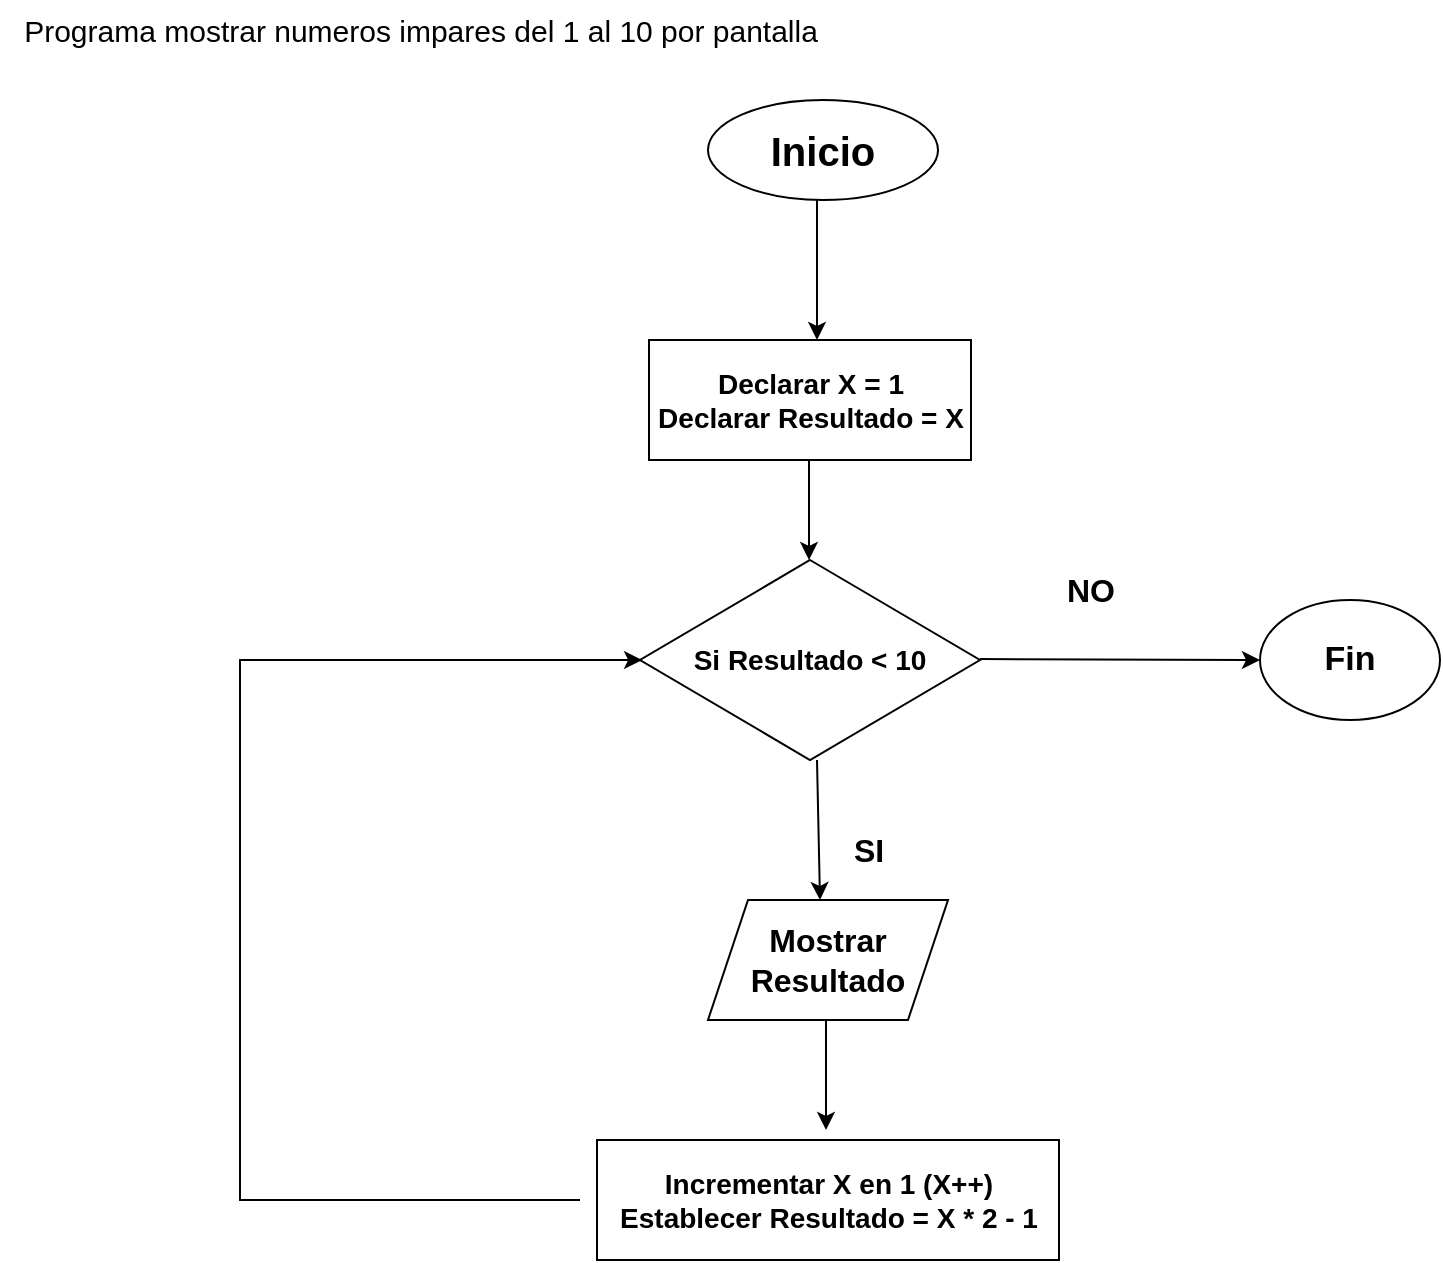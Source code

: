 <mxfile version="24.7.17">
  <diagram name="Página-1" id="NAXlRRQ9cC90wg30EzE7">
    <mxGraphModel dx="1434" dy="756" grid="1" gridSize="10" guides="1" tooltips="1" connect="1" arrows="1" fold="1" page="1" pageScale="1" pageWidth="827" pageHeight="1169" background="#ffffff" math="0" shadow="0">
      <root>
        <mxCell id="0" />
        <mxCell id="1" parent="0" />
        <mxCell id="gjcbundcsWc_VyG95JCe-1" value="&lt;b&gt;&lt;font style=&quot;font-size: 14px;&quot;&gt;Declarar X = 1&lt;br&gt;&lt;/font&gt;&lt;/b&gt;&lt;b style=&quot;font-size: 14px;&quot;&gt;Declarar Resultado = X&lt;/b&gt;&lt;b&gt;&lt;font style=&quot;font-size: 14px;&quot;&gt;&lt;br&gt;&lt;/font&gt;&lt;/b&gt;" style="rounded=0;whiteSpace=wrap;html=1;" vertex="1" parent="1">
          <mxGeometry x="324.5" y="170" width="161" height="60" as="geometry" />
        </mxCell>
        <mxCell id="gjcbundcsWc_VyG95JCe-2" value="&lt;font style=&quot;font-size: 20px;&quot;&gt;&lt;b&gt;Inicio&lt;/b&gt;&lt;/font&gt;" style="ellipse;whiteSpace=wrap;html=1;" vertex="1" parent="1">
          <mxGeometry x="354" y="50" width="115" height="50" as="geometry" />
        </mxCell>
        <mxCell id="gjcbundcsWc_VyG95JCe-3" value="&lt;font style=&quot;font-size: 15px;&quot;&gt;Programa mostrar numeros impares del 1 al 10 por pantalla&lt;/font&gt;" style="text;html=1;align=center;verticalAlign=middle;resizable=0;points=[];autosize=1;strokeColor=none;fillColor=none;" vertex="1" parent="1">
          <mxGeometry width="420" height="30" as="geometry" />
        </mxCell>
        <mxCell id="gjcbundcsWc_VyG95JCe-5" value="&lt;font style=&quot;font-size: 14px;&quot;&gt;&lt;b&gt;Si Resultado &amp;lt; 10&lt;/b&gt;&lt;/font&gt;" style="rhombus;whiteSpace=wrap;html=1;" vertex="1" parent="1">
          <mxGeometry x="320" y="280" width="170" height="100" as="geometry" />
        </mxCell>
        <mxCell id="gjcbundcsWc_VyG95JCe-7" value="&lt;b&gt;&lt;font style=&quot;font-size: 17px;&quot;&gt;Fin&lt;/font&gt;&lt;/b&gt;" style="ellipse;whiteSpace=wrap;html=1;" vertex="1" parent="1">
          <mxGeometry x="630" y="300" width="90" height="60" as="geometry" />
        </mxCell>
        <mxCell id="gjcbundcsWc_VyG95JCe-8" value="" style="endArrow=classic;html=1;rounded=0;" edge="1" parent="1">
          <mxGeometry width="50" height="50" relative="1" as="geometry">
            <mxPoint x="408.5" y="100" as="sourcePoint" />
            <mxPoint x="408.5" y="170" as="targetPoint" />
          </mxGeometry>
        </mxCell>
        <mxCell id="gjcbundcsWc_VyG95JCe-9" value="" style="endArrow=classic;html=1;rounded=0;" edge="1" parent="1">
          <mxGeometry width="50" height="50" relative="1" as="geometry">
            <mxPoint x="404.5" y="230" as="sourcePoint" />
            <mxPoint x="404.5" y="280" as="targetPoint" />
          </mxGeometry>
        </mxCell>
        <mxCell id="gjcbundcsWc_VyG95JCe-10" value="" style="endArrow=classic;html=1;rounded=0;entryX=0;entryY=0.5;entryDx=0;entryDy=0;" edge="1" parent="1" target="gjcbundcsWc_VyG95JCe-7">
          <mxGeometry width="50" height="50" relative="1" as="geometry">
            <mxPoint x="490" y="329.5" as="sourcePoint" />
            <mxPoint x="620" y="329.5" as="targetPoint" />
          </mxGeometry>
        </mxCell>
        <mxCell id="gjcbundcsWc_VyG95JCe-11" value="" style="endArrow=classic;html=1;rounded=0;" edge="1" parent="1">
          <mxGeometry width="50" height="50" relative="1" as="geometry">
            <mxPoint x="408.5" y="380" as="sourcePoint" />
            <mxPoint x="410" y="450" as="targetPoint" />
          </mxGeometry>
        </mxCell>
        <mxCell id="gjcbundcsWc_VyG95JCe-12" value="&lt;b&gt;&lt;font style=&quot;font-size: 16px;&quot;&gt;SI&lt;/font&gt;&lt;/b&gt;" style="text;html=1;align=center;verticalAlign=middle;resizable=0;points=[];autosize=1;strokeColor=none;fillColor=none;" vertex="1" parent="1">
          <mxGeometry x="414" y="410" width="40" height="30" as="geometry" />
        </mxCell>
        <mxCell id="gjcbundcsWc_VyG95JCe-13" value="&lt;b&gt;&lt;font style=&quot;font-size: 16px;&quot;&gt;NO&lt;/font&gt;&lt;/b&gt;" style="text;html=1;align=center;verticalAlign=middle;resizable=0;points=[];autosize=1;strokeColor=none;fillColor=none;" vertex="1" parent="1">
          <mxGeometry x="520" y="280" width="50" height="30" as="geometry" />
        </mxCell>
        <mxCell id="gjcbundcsWc_VyG95JCe-15" value="&lt;div&gt;&lt;span style=&quot;font-size: 14px;&quot;&gt;&lt;b&gt;Incrementar X en 1 (X++)&lt;/b&gt;&lt;/span&gt;&lt;/div&gt;&lt;div&gt;&lt;font size=&quot;1&quot;&gt;&lt;b style=&quot;font-size: 14px;&quot;&gt;Establecer Resultado = X * 2 - 1&lt;/b&gt;&lt;/font&gt;&lt;/div&gt;" style="rounded=0;whiteSpace=wrap;html=1;" vertex="1" parent="1">
          <mxGeometry x="298.5" y="570" width="231" height="60" as="geometry" />
        </mxCell>
        <mxCell id="gjcbundcsWc_VyG95JCe-16" value="&lt;b&gt;&lt;font style=&quot;font-size: 16px;&quot;&gt;Mostrar Resultado&lt;/font&gt;&lt;/b&gt;" style="shape=parallelogram;perimeter=parallelogramPerimeter;whiteSpace=wrap;html=1;fixedSize=1;" vertex="1" parent="1">
          <mxGeometry x="354" y="450" width="120" height="60" as="geometry" />
        </mxCell>
        <mxCell id="gjcbundcsWc_VyG95JCe-17" value="" style="endArrow=classic;html=1;rounded=0;" edge="1" parent="1">
          <mxGeometry width="50" height="50" relative="1" as="geometry">
            <mxPoint x="413" y="510" as="sourcePoint" />
            <mxPoint x="413" y="565" as="targetPoint" />
          </mxGeometry>
        </mxCell>
        <mxCell id="gjcbundcsWc_VyG95JCe-20" value="" style="endArrow=classic;html=1;rounded=0;" edge="1" parent="1">
          <mxGeometry width="50" height="50" relative="1" as="geometry">
            <mxPoint x="290" y="600" as="sourcePoint" />
            <mxPoint x="321.05" y="330" as="targetPoint" />
            <Array as="points">
              <mxPoint x="120" y="600" />
              <mxPoint x="120" y="330" />
            </Array>
          </mxGeometry>
        </mxCell>
      </root>
    </mxGraphModel>
  </diagram>
</mxfile>
